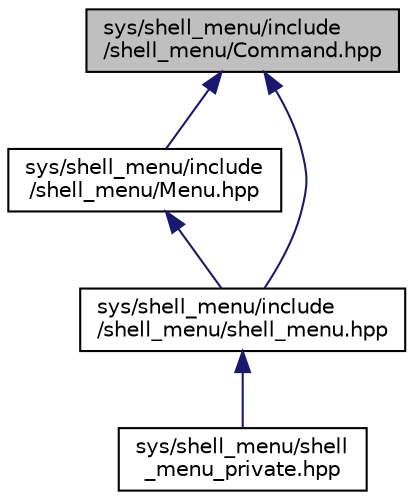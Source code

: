 digraph "sys/shell_menu/include/shell_menu/Command.hpp"
{
 // LATEX_PDF_SIZE
  bgcolor="transparent";
  edge [fontname="Helvetica",fontsize="10",labelfontname="Helvetica",labelfontsize="10"];
  node [fontname="Helvetica",fontsize="10",shape=record];
  Node1 [label="sys/shell_menu/include\l/shell_menu/Command.hpp",height=0.2,width=0.4,color="black", fillcolor="grey75", style="filled", fontcolor="black",tooltip="Command class declaration."];
  Node1 -> Node2 [dir="back",color="midnightblue",fontsize="10",style="solid",fontname="Helvetica"];
  Node2 [label="sys/shell_menu/include\l/shell_menu/Menu.hpp",height=0.2,width=0.4,color="black",URL="$Menu_8hpp.html",tooltip="Menu class declaration."];
  Node2 -> Node3 [dir="back",color="midnightblue",fontsize="10",style="solid",fontname="Helvetica"];
  Node3 [label="sys/shell_menu/include\l/shell_menu/shell_menu.hpp",height=0.2,width=0.4,color="black",URL="$shell__menu_8hpp.html",tooltip="Public functions from shell_menu namespace."];
  Node3 -> Node4 [dir="back",color="midnightblue",fontsize="10",style="solid",fontname="Helvetica"];
  Node4 [label="sys/shell_menu/shell\l_menu_private.hpp",height=0.2,width=0.4,color="black",URL="$shell__menu__private_8hpp.html",tooltip="Shell menu private variables."];
  Node1 -> Node3 [dir="back",color="midnightblue",fontsize="10",style="solid",fontname="Helvetica"];
}

